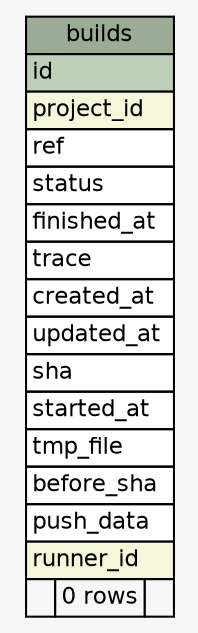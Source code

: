 // dot 2.38.0 on Mac OS X 10.9.4
// SchemaSpy rev 590
digraph "builds" {
  graph [
    rankdir="RL"
    bgcolor="#f7f7f7"
    nodesep="0.18"
    ranksep="0.46"
    fontname="Helvetica"
    fontsize="11"
  ];
  node [
    fontname="Helvetica"
    fontsize="11"
    shape="plaintext"
  ];
  edge [
    arrowsize="0.8"
  ];
  "builds" [
    label=<
    <TABLE BORDER="0" CELLBORDER="1" CELLSPACING="0" BGCOLOR="#ffffff">
      <TR><TD COLSPAN="3" BGCOLOR="#9bab96" ALIGN="CENTER">builds</TD></TR>
      <TR><TD PORT="id" COLSPAN="3" BGCOLOR="#bed1b8" ALIGN="LEFT">id</TD></TR>
      <TR><TD PORT="project_id" COLSPAN="3" BGCOLOR="#f4f7da" ALIGN="LEFT">project_id</TD></TR>
      <TR><TD PORT="ref" COLSPAN="3" ALIGN="LEFT">ref</TD></TR>
      <TR><TD PORT="status" COLSPAN="3" ALIGN="LEFT">status</TD></TR>
      <TR><TD PORT="finished_at" COLSPAN="3" ALIGN="LEFT">finished_at</TD></TR>
      <TR><TD PORT="trace" COLSPAN="3" ALIGN="LEFT">trace</TD></TR>
      <TR><TD PORT="created_at" COLSPAN="3" ALIGN="LEFT">created_at</TD></TR>
      <TR><TD PORT="updated_at" COLSPAN="3" ALIGN="LEFT">updated_at</TD></TR>
      <TR><TD PORT="sha" COLSPAN="3" ALIGN="LEFT">sha</TD></TR>
      <TR><TD PORT="started_at" COLSPAN="3" ALIGN="LEFT">started_at</TD></TR>
      <TR><TD PORT="tmp_file" COLSPAN="3" ALIGN="LEFT">tmp_file</TD></TR>
      <TR><TD PORT="before_sha" COLSPAN="3" ALIGN="LEFT">before_sha</TD></TR>
      <TR><TD PORT="push_data" COLSPAN="3" ALIGN="LEFT">push_data</TD></TR>
      <TR><TD PORT="runner_id" COLSPAN="3" BGCOLOR="#f4f7da" ALIGN="LEFT">runner_id</TD></TR>
      <TR><TD ALIGN="LEFT" BGCOLOR="#f7f7f7">  </TD><TD ALIGN="RIGHT" BGCOLOR="#f7f7f7">0 rows</TD><TD ALIGN="RIGHT" BGCOLOR="#f7f7f7">  </TD></TR>
    </TABLE>>
    URL="tables/builds.html"
    tooltip="builds"
  ];
}
